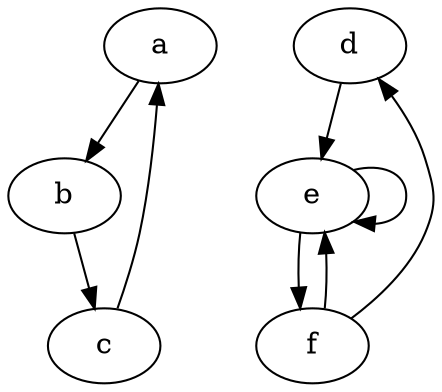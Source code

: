  digraph ex2 {
    a -> b;
    b -> c;
    c -> a;

    d -> e;
    e -> f;
    e -> e;
    f -> d;
    f -> e;
 }
